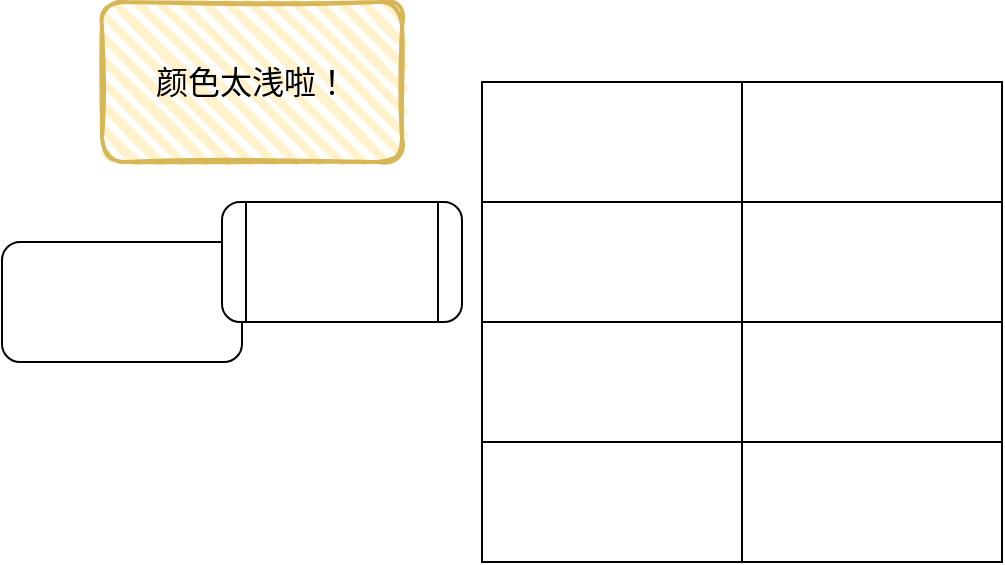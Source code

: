 <mxfile version="20.5.3" type="github">
  <diagram id="CxQfbasi5NkKN1bEu-eG" name="第 1 页">
    <mxGraphModel dx="813" dy="454" grid="1" gridSize="10" guides="1" tooltips="1" connect="1" arrows="1" fold="1" page="1" pageScale="1" pageWidth="827" pageHeight="1169" math="0" shadow="0">
      <root>
        <mxCell id="0" />
        <mxCell id="1" parent="0" />
        <mxCell id="0fUFCASxd9dFvIg816kN-2" value="&lt;span style=&quot;font-size: 16px;&quot;&gt;颜色太浅啦！&lt;/span&gt;" style="rounded=1;whiteSpace=wrap;html=1;strokeWidth=2;fillWeight=4;hachureGap=8;hachureAngle=45;fillColor=#fff2cc;sketch=1;strokeColor=#d6b656;horizontal=1;verticalAlign=middle;" vertex="1" parent="1">
          <mxGeometry x="210" y="190" width="150" height="80" as="geometry" />
        </mxCell>
        <mxCell id="0fUFCASxd9dFvIg816kN-3" value="" style="rounded=1;whiteSpace=wrap;html=1;fontSize=16;sketch=0;glass=0;shadow=0;" vertex="1" parent="1">
          <mxGeometry x="160" y="310" width="120" height="60" as="geometry" />
        </mxCell>
        <mxCell id="0fUFCASxd9dFvIg816kN-4" value="" style="rounded=0;whiteSpace=wrap;html=1;fontSize=16;" vertex="1" parent="1">
          <mxGeometry x="400" y="230" width="260" height="240" as="geometry" />
        </mxCell>
        <mxCell id="0fUFCASxd9dFvIg816kN-5" value="" style="rounded=0;whiteSpace=wrap;html=1;fontSize=16;" vertex="1" parent="1">
          <mxGeometry x="400" y="230" width="130" height="60" as="geometry" />
        </mxCell>
        <mxCell id="0fUFCASxd9dFvIg816kN-6" value="" style="rounded=0;whiteSpace=wrap;html=1;fontSize=16;" vertex="1" parent="1">
          <mxGeometry x="530" y="230" width="130" height="60" as="geometry" />
        </mxCell>
        <mxCell id="0fUFCASxd9dFvIg816kN-7" value="" style="rounded=0;whiteSpace=wrap;html=1;fontSize=16;" vertex="1" parent="1">
          <mxGeometry x="400" y="290" width="130" height="60" as="geometry" />
        </mxCell>
        <mxCell id="0fUFCASxd9dFvIg816kN-8" value="" style="rounded=0;whiteSpace=wrap;html=1;fontSize=16;" vertex="1" parent="1">
          <mxGeometry x="530" y="290" width="130" height="60" as="geometry" />
        </mxCell>
        <mxCell id="0fUFCASxd9dFvIg816kN-9" value="" style="rounded=0;whiteSpace=wrap;html=1;fontSize=16;" vertex="1" parent="1">
          <mxGeometry x="400" y="350" width="130" height="60" as="geometry" />
        </mxCell>
        <mxCell id="0fUFCASxd9dFvIg816kN-10" value="" style="rounded=0;whiteSpace=wrap;html=1;fontSize=16;" vertex="1" parent="1">
          <mxGeometry x="530" y="350" width="130" height="60" as="geometry" />
        </mxCell>
        <mxCell id="0fUFCASxd9dFvIg816kN-11" value="" style="rounded=0;whiteSpace=wrap;html=1;fontSize=16;" vertex="1" parent="1">
          <mxGeometry x="400" y="410" width="130" height="60" as="geometry" />
        </mxCell>
        <mxCell id="0fUFCASxd9dFvIg816kN-12" value="" style="rounded=0;whiteSpace=wrap;html=1;fontSize=16;" vertex="1" parent="1">
          <mxGeometry x="530" y="410" width="130" height="60" as="geometry" />
        </mxCell>
        <mxCell id="0fUFCASxd9dFvIg816kN-13" value="" style="shape=process;whiteSpace=wrap;html=1;backgroundOutline=1;rounded=1;shadow=0;glass=0;sketch=0;fontSize=16;" vertex="1" parent="1">
          <mxGeometry x="270" y="290" width="120" height="60" as="geometry" />
        </mxCell>
      </root>
    </mxGraphModel>
  </diagram>
</mxfile>
